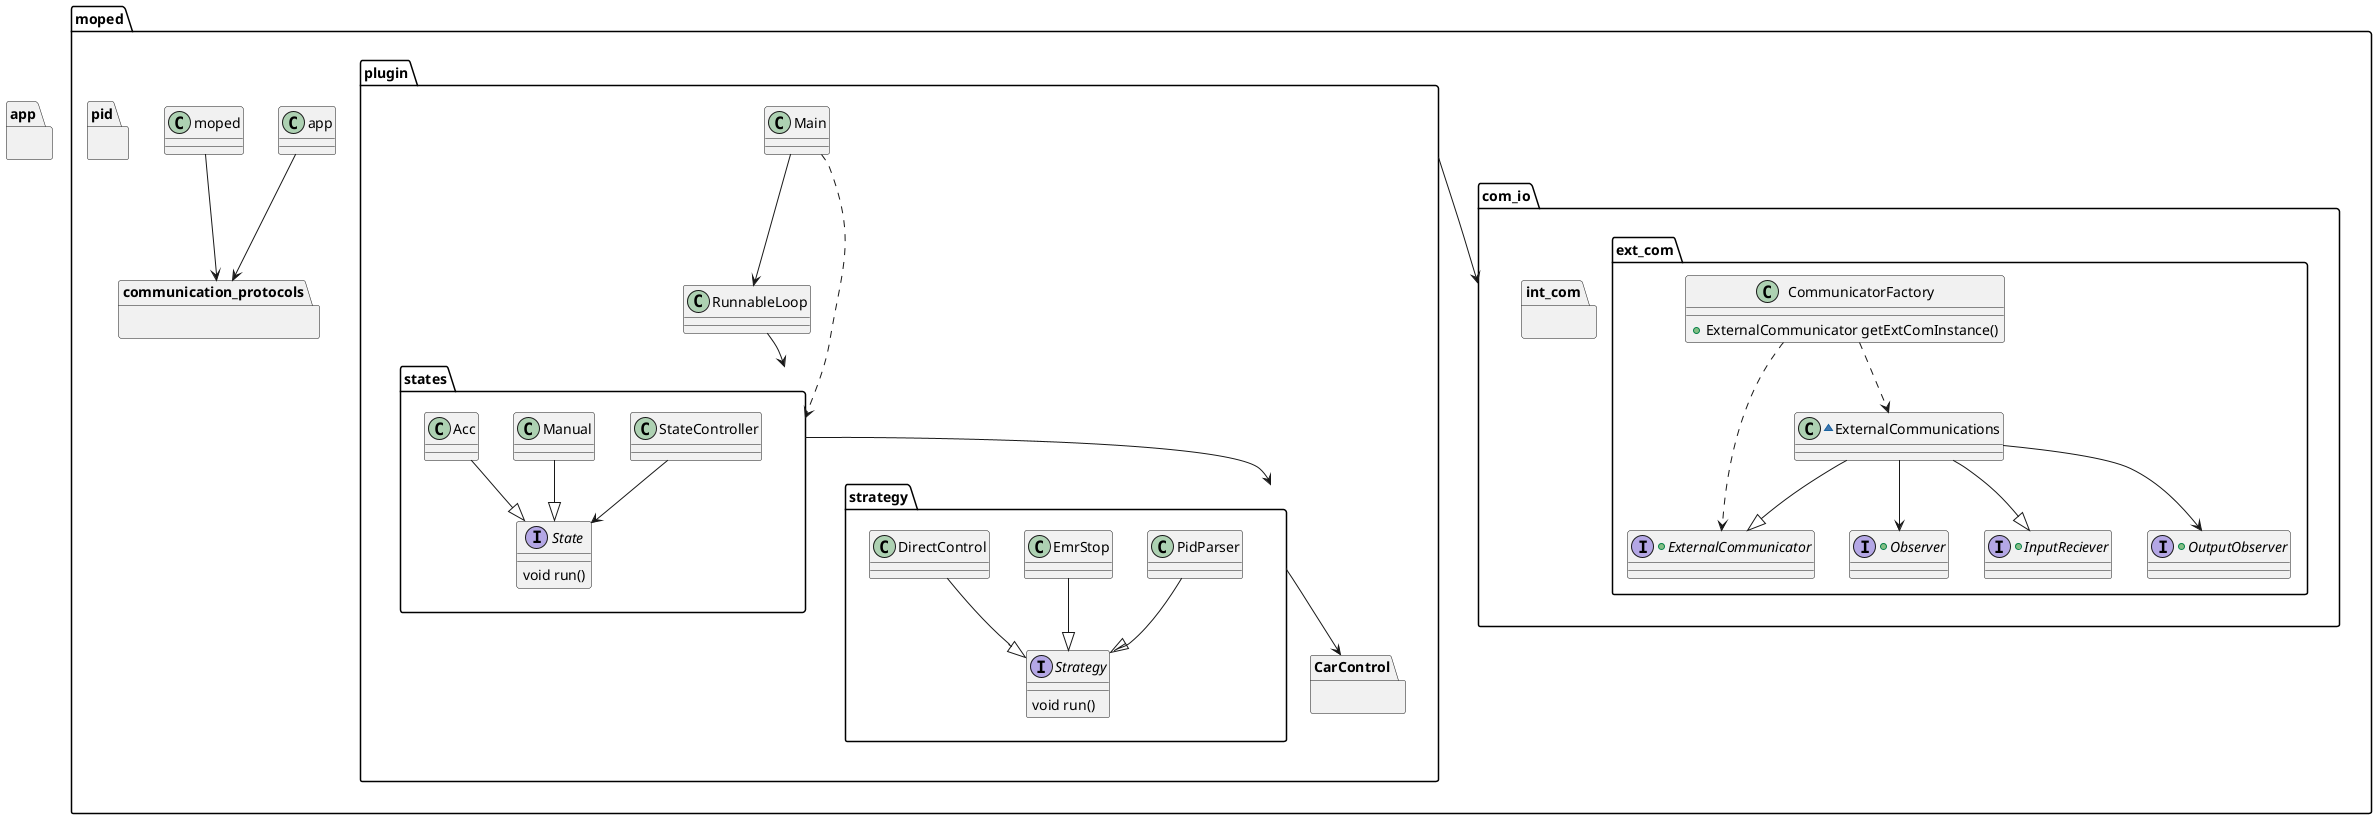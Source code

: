 @startuml

package moped {

	package plugin {
		
		class Main {
		
		}
		
		class RunnableLoop {
		
		}
		
		package states {
		
			class StateController {
			
			}
		
			interface State {
				void run()
			}
		
			class Manual {
			
			}
			
			class Acc {
			
			}
			
			StateController --> State
		
			Manual --|> State
			Acc --|> State
		}
		
		package strategy {
			
			interface Strategy {
				void run()
			}
			
			class PidParser {
			
			}
			
			class EmrStop {
			
			}
			
			class DirectControl {
			
			}
			
			PidParser --|> Strategy
			EmrStop --|> Strategy
			DirectControl --|> Strategy
			
		}
		
		package CarControl {
		
		}
		
		Main ..> states
		Main --> RunnableLoop
		RunnableLoop --> states
		
		states --> strategy
		strategy --> CarControl
	}
	
	package com_io {

		package ext_com {
			
			+interface Observer {
			
			}
			
			+interface ExternalCommunicator {
				
			}
			
			+interface InputReciever {
			
			}
			
			+interface OutputObserver {
			
			}
			
			class CommunicatorFactory {
				+ExternalCommunicator getExtComInstance()
			}
			
			~class ExternalCommunications {
				
			}
			
			ExternalCommunications --> Observer
			ExternalCommunications --|> ExternalCommunicator
			
			ExternalCommunications --> OutputObserver
			ExternalCommunications --|> InputReciever
			
			CommunicatorFactory ..> ExternalCommunicator
			CommunicatorFactory ..> ExternalCommunications
			
		}
		
		package int_com {
		
		}
	
	}

	package pid {

	}

	package communication_protocols {
	
	}
	
	app --> communication_protocols
	moped --> communication_protocols
	
	plugin --> com_io
	
}

package app {

}

@enduml